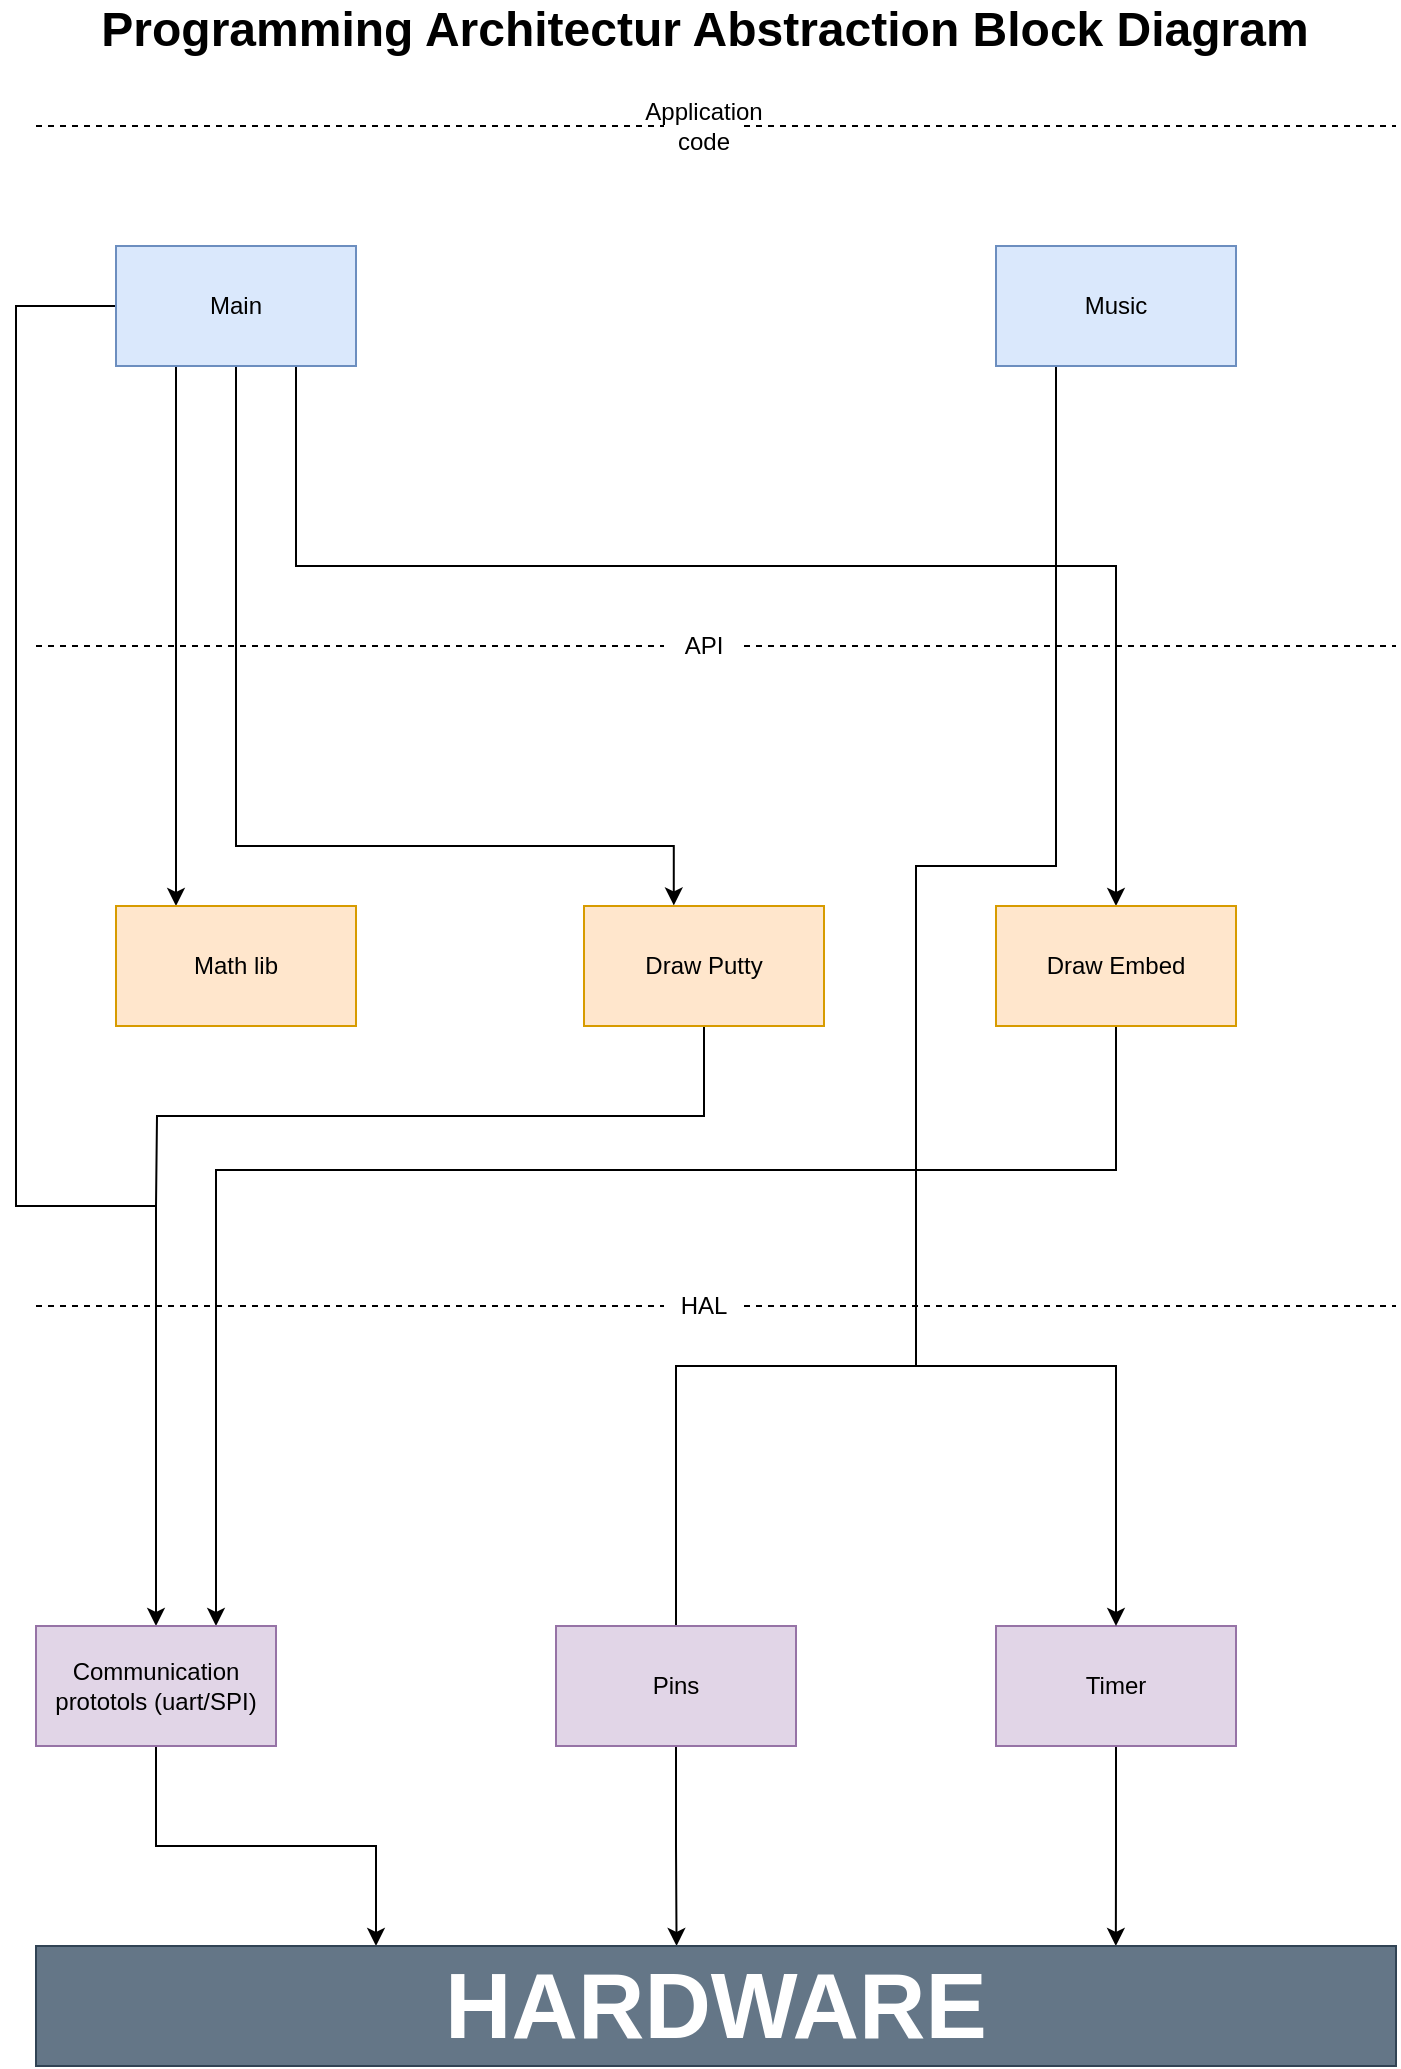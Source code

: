 <mxfile version="13.2.4" type="device"><diagram id="L3UPHkErzBwK-MABlY6U" name="Page-1"><mxGraphModel dx="813" dy="538" grid="1" gridSize="10" guides="1" tooltips="1" connect="1" arrows="1" fold="1" page="1" pageScale="1" pageWidth="827" pageHeight="1169" math="0" shadow="0"><root><mxCell id="0"/><mxCell id="1" parent="0"/><mxCell id="6ordi3J-Y2qJGUIk5Qhn-1" value="" style="endArrow=none;html=1;dashed=1;" edge="1" parent="1" source="6ordi3J-Y2qJGUIk5Qhn-3"><mxGeometry width="50" height="50" relative="1" as="geometry"><mxPoint x="79" y="358" as="sourcePoint"/><mxPoint x="759" y="358" as="targetPoint"/></mxGeometry></mxCell><mxCell id="6ordi3J-Y2qJGUIk5Qhn-2" value="" style="endArrow=none;html=1;dashed=1;" edge="1" parent="1" source="6ordi3J-Y2qJGUIk5Qhn-5"><mxGeometry width="50" height="50" relative="1" as="geometry"><mxPoint x="79" y="688" as="sourcePoint"/><mxPoint x="759" y="688" as="targetPoint"/></mxGeometry></mxCell><mxCell id="6ordi3J-Y2qJGUIk5Qhn-3" value="API" style="text;html=1;strokeColor=none;fillColor=none;align=center;verticalAlign=middle;whiteSpace=wrap;rounded=0;dashed=1;" vertex="1" parent="1"><mxGeometry x="393" y="348" width="40" height="20" as="geometry"/></mxCell><mxCell id="6ordi3J-Y2qJGUIk5Qhn-4" value="" style="endArrow=none;html=1;dashed=1;" edge="1" parent="1" target="6ordi3J-Y2qJGUIk5Qhn-3"><mxGeometry width="50" height="50" relative="1" as="geometry"><mxPoint x="79" y="358" as="sourcePoint"/><mxPoint x="759" y="358" as="targetPoint"/></mxGeometry></mxCell><mxCell id="6ordi3J-Y2qJGUIk5Qhn-5" value="HAL" style="text;html=1;strokeColor=none;fillColor=none;align=center;verticalAlign=middle;whiteSpace=wrap;rounded=0;dashed=1;" vertex="1" parent="1"><mxGeometry x="393" y="678" width="40" height="20" as="geometry"/></mxCell><mxCell id="6ordi3J-Y2qJGUIk5Qhn-6" value="" style="endArrow=none;html=1;dashed=1;" edge="1" parent="1" target="6ordi3J-Y2qJGUIk5Qhn-5"><mxGeometry width="50" height="50" relative="1" as="geometry"><mxPoint x="79" y="688" as="sourcePoint"/><mxPoint x="759" y="688" as="targetPoint"/></mxGeometry></mxCell><mxCell id="6ordi3J-Y2qJGUIk5Qhn-7" value="" style="endArrow=none;html=1;dashed=1;" edge="1" parent="1" source="6ordi3J-Y2qJGUIk5Qhn-8"><mxGeometry width="50" height="50" relative="1" as="geometry"><mxPoint x="79" y="98" as="sourcePoint"/><mxPoint x="759" y="98.0" as="targetPoint"/></mxGeometry></mxCell><mxCell id="6ordi3J-Y2qJGUIk5Qhn-8" value="Application code" style="text;html=1;strokeColor=none;fillColor=none;align=center;verticalAlign=middle;whiteSpace=wrap;rounded=0;dashed=1;" vertex="1" parent="1"><mxGeometry x="393" y="88" width="40" height="20" as="geometry"/></mxCell><mxCell id="6ordi3J-Y2qJGUIk5Qhn-9" value="" style="endArrow=none;html=1;dashed=1;" edge="1" parent="1" target="6ordi3J-Y2qJGUIk5Qhn-8"><mxGeometry width="50" height="50" relative="1" as="geometry"><mxPoint x="79.0" y="98.0" as="sourcePoint"/><mxPoint x="759" y="98" as="targetPoint"/></mxGeometry></mxCell><mxCell id="6ordi3J-Y2qJGUIk5Qhn-10" value="" style="edgeStyle=orthogonalEdgeStyle;rounded=0;orthogonalLoop=1;jettySize=auto;html=1;entryX=0.25;entryY=0;entryDx=0;entryDy=0;exitX=0.25;exitY=1;exitDx=0;exitDy=0;" edge="1" parent="1" source="6ordi3J-Y2qJGUIk5Qhn-14" target="6ordi3J-Y2qJGUIk5Qhn-17"><mxGeometry relative="1" as="geometry"><mxPoint x="179" y="298" as="targetPoint"/></mxGeometry></mxCell><mxCell id="6ordi3J-Y2qJGUIk5Qhn-11" style="edgeStyle=orthogonalEdgeStyle;rounded=0;orthogonalLoop=1;jettySize=auto;html=1;exitX=0.5;exitY=1;exitDx=0;exitDy=0;strokeColor=#000000;entryX=0.374;entryY=-0.005;entryDx=0;entryDy=0;entryPerimeter=0;" edge="1" parent="1" source="6ordi3J-Y2qJGUIk5Qhn-14" target="6ordi3J-Y2qJGUIk5Qhn-19"><mxGeometry relative="1" as="geometry"><mxPoint x="389" y="798" as="targetPoint"/><Array as="points"><mxPoint x="179" y="458"/><mxPoint x="398" y="458"/></Array></mxGeometry></mxCell><mxCell id="6ordi3J-Y2qJGUIk5Qhn-12" style="edgeStyle=orthogonalEdgeStyle;rounded=0;orthogonalLoop=1;jettySize=auto;html=1;exitX=0.75;exitY=1;exitDx=0;exitDy=0;entryX=0.5;entryY=0;entryDx=0;entryDy=0;strokeColor=#000000;" edge="1" parent="1" source="6ordi3J-Y2qJGUIk5Qhn-14" target="6ordi3J-Y2qJGUIk5Qhn-20"><mxGeometry relative="1" as="geometry"><Array as="points"><mxPoint x="209" y="318"/><mxPoint x="619" y="318"/></Array></mxGeometry></mxCell><mxCell id="6ordi3J-Y2qJGUIk5Qhn-13" style="edgeStyle=orthogonalEdgeStyle;rounded=0;orthogonalLoop=1;jettySize=auto;html=1;exitX=0;exitY=0.5;exitDx=0;exitDy=0;entryX=0.5;entryY=0;entryDx=0;entryDy=0;strokeColor=#000000;" edge="1" parent="1" source="6ordi3J-Y2qJGUIk5Qhn-14" target="6ordi3J-Y2qJGUIk5Qhn-22"><mxGeometry relative="1" as="geometry"><Array as="points"><mxPoint x="69" y="188"/><mxPoint x="69" y="638"/><mxPoint x="139" y="638"/></Array></mxGeometry></mxCell><mxCell id="6ordi3J-Y2qJGUIk5Qhn-14" value="Main" style="rounded=0;whiteSpace=wrap;html=1;fillColor=#dae8fc;strokeColor=#6c8ebf;" vertex="1" parent="1"><mxGeometry x="119" y="158" width="120" height="60" as="geometry"/></mxCell><mxCell id="6ordi3J-Y2qJGUIk5Qhn-15" style="edgeStyle=orthogonalEdgeStyle;rounded=0;orthogonalLoop=1;jettySize=auto;html=1;exitX=0.25;exitY=1;exitDx=0;exitDy=0;endArrow=none;endFill=0;strokeColor=#000000;entryX=0.5;entryY=0;entryDx=0;entryDy=0;" edge="1" parent="1" source="6ordi3J-Y2qJGUIk5Qhn-16" target="6ordi3J-Y2qJGUIk5Qhn-24"><mxGeometry relative="1" as="geometry"><mxPoint x="359" y="718" as="targetPoint"/><Array as="points"><mxPoint x="589" y="468"/><mxPoint x="519" y="468"/><mxPoint x="519" y="718"/><mxPoint x="399" y="718"/></Array></mxGeometry></mxCell><mxCell id="6ordi3J-Y2qJGUIk5Qhn-16" value="Music" style="rounded=0;whiteSpace=wrap;html=1;fillColor=#dae8fc;strokeColor=#6c8ebf;" vertex="1" parent="1"><mxGeometry x="559" y="158" width="120" height="60" as="geometry"/></mxCell><mxCell id="6ordi3J-Y2qJGUIk5Qhn-17" value="Math lib&lt;br&gt;" style="rounded=0;whiteSpace=wrap;html=1;fillColor=#ffe6cc;strokeColor=#d79b00;" vertex="1" parent="1"><mxGeometry x="119" y="488" width="120" height="60" as="geometry"/></mxCell><mxCell id="6ordi3J-Y2qJGUIk5Qhn-18" style="edgeStyle=orthogonalEdgeStyle;rounded=0;orthogonalLoop=1;jettySize=auto;html=1;exitX=0.5;exitY=1;exitDx=0;exitDy=0;strokeColor=#000000;endArrow=none;endFill=0;" edge="1" parent="1" source="6ordi3J-Y2qJGUIk5Qhn-19"><mxGeometry relative="1" as="geometry"><mxPoint x="139" y="638" as="targetPoint"/></mxGeometry></mxCell><mxCell id="6ordi3J-Y2qJGUIk5Qhn-19" value="Draw Putty" style="rounded=0;whiteSpace=wrap;html=1;fillColor=#ffe6cc;strokeColor=#d79b00;" vertex="1" parent="1"><mxGeometry x="353" y="488" width="120" height="60" as="geometry"/></mxCell><mxCell id="6ordi3J-Y2qJGUIk5Qhn-32" style="edgeStyle=orthogonalEdgeStyle;rounded=0;orthogonalLoop=1;jettySize=auto;html=1;exitX=0.5;exitY=1;exitDx=0;exitDy=0;entryX=0.75;entryY=0;entryDx=0;entryDy=0;" edge="1" parent="1" source="6ordi3J-Y2qJGUIk5Qhn-20" target="6ordi3J-Y2qJGUIk5Qhn-22"><mxGeometry relative="1" as="geometry"><Array as="points"><mxPoint x="619" y="620"/><mxPoint x="169" y="620"/></Array></mxGeometry></mxCell><mxCell id="6ordi3J-Y2qJGUIk5Qhn-20" value="Draw Embed" style="rounded=0;whiteSpace=wrap;html=1;fillColor=#ffe6cc;strokeColor=#d79b00;" vertex="1" parent="1"><mxGeometry x="559" y="488" width="120" height="60" as="geometry"/></mxCell><mxCell id="6ordi3J-Y2qJGUIk5Qhn-21" style="edgeStyle=orthogonalEdgeStyle;rounded=0;orthogonalLoop=1;jettySize=auto;html=1;exitX=0.5;exitY=1;exitDx=0;exitDy=0;entryX=0.25;entryY=0;entryDx=0;entryDy=0;endArrow=classic;endFill=1;strokeColor=#000000;" edge="1" parent="1" source="6ordi3J-Y2qJGUIk5Qhn-22" target="6ordi3J-Y2qJGUIk5Qhn-27"><mxGeometry relative="1" as="geometry"/></mxCell><mxCell id="6ordi3J-Y2qJGUIk5Qhn-22" value="Communication prototols (uart/SPI)" style="rounded=0;whiteSpace=wrap;html=1;fillColor=#e1d5e7;strokeColor=#9673a6;" vertex="1" parent="1"><mxGeometry x="79" y="848" width="120" height="60" as="geometry"/></mxCell><mxCell id="6ordi3J-Y2qJGUIk5Qhn-23" style="edgeStyle=orthogonalEdgeStyle;rounded=0;orthogonalLoop=1;jettySize=auto;html=1;exitX=0.5;exitY=1;exitDx=0;exitDy=0;entryX=0.471;entryY=0;entryDx=0;entryDy=0;entryPerimeter=0;endArrow=classic;endFill=1;strokeColor=#000000;" edge="1" parent="1" source="6ordi3J-Y2qJGUIk5Qhn-24" target="6ordi3J-Y2qJGUIk5Qhn-27"><mxGeometry relative="1" as="geometry"/></mxCell><mxCell id="6ordi3J-Y2qJGUIk5Qhn-24" value="Pins" style="rounded=0;whiteSpace=wrap;html=1;fillColor=#e1d5e7;strokeColor=#9673a6;" vertex="1" parent="1"><mxGeometry x="339" y="848" width="120" height="60" as="geometry"/></mxCell><mxCell id="6ordi3J-Y2qJGUIk5Qhn-25" style="edgeStyle=orthogonalEdgeStyle;rounded=0;orthogonalLoop=1;jettySize=auto;html=1;exitX=0.5;exitY=1;exitDx=0;exitDy=0;entryX=0.794;entryY=0;entryDx=0;entryDy=0;entryPerimeter=0;endArrow=classic;endFill=1;strokeColor=#000000;" edge="1" parent="1" source="6ordi3J-Y2qJGUIk5Qhn-26" target="6ordi3J-Y2qJGUIk5Qhn-27"><mxGeometry relative="1" as="geometry"/></mxCell><mxCell id="6ordi3J-Y2qJGUIk5Qhn-26" value="Timer" style="rounded=0;whiteSpace=wrap;html=1;fillColor=#e1d5e7;strokeColor=#9673a6;" vertex="1" parent="1"><mxGeometry x="559" y="848" width="120" height="60" as="geometry"/></mxCell><mxCell id="6ordi3J-Y2qJGUIk5Qhn-27" value="&lt;font size=&quot;1&quot;&gt;&lt;b style=&quot;font-size: 46px&quot;&gt;HARDWARE&lt;/b&gt;&lt;/font&gt;" style="rounded=0;whiteSpace=wrap;html=1;fillColor=#647687;strokeColor=#314354;fontColor=#ffffff;" vertex="1" parent="1"><mxGeometry x="79" y="1008" width="680" height="60" as="geometry"/></mxCell><mxCell id="6ordi3J-Y2qJGUIk5Qhn-28" value="" style="endArrow=classic;html=1;dashed=1;exitX=0.5;exitY=1;exitDx=0;exitDy=0;entryX=0.5;entryY=0;entryDx=0;entryDy=0;strokeColor=none;rounded=0;" edge="1" parent="1" source="6ordi3J-Y2qJGUIk5Qhn-14" target="6ordi3J-Y2qJGUIk5Qhn-17"><mxGeometry width="50" height="50" relative="1" as="geometry"><mxPoint x="319" y="508" as="sourcePoint"/><mxPoint x="369" y="458" as="targetPoint"/></mxGeometry></mxCell><mxCell id="6ordi3J-Y2qJGUIk5Qhn-29" value="" style="endArrow=classic;html=1;strokeColor=#000000;entryX=0.5;entryY=0;entryDx=0;entryDy=0;rounded=0;" edge="1" parent="1" target="6ordi3J-Y2qJGUIk5Qhn-26"><mxGeometry width="50" height="50" relative="1" as="geometry"><mxPoint x="519" y="718" as="sourcePoint"/><mxPoint x="339" y="548" as="targetPoint"/><Array as="points"><mxPoint x="619" y="718"/></Array></mxGeometry></mxCell><mxCell id="6ordi3J-Y2qJGUIk5Qhn-30" value="&lt;font style=&quot;font-size: 24px&quot;&gt;&lt;b&gt;Programming Architectur Abstraction Block Diagram&lt;/b&gt;&lt;/font&gt;" style="text;html=1;align=center;verticalAlign=middle;resizable=0;points=[];autosize=1;" vertex="1" parent="1"><mxGeometry x="103" y="40" width="620" height="20" as="geometry"/></mxCell></root></mxGraphModel></diagram></mxfile>